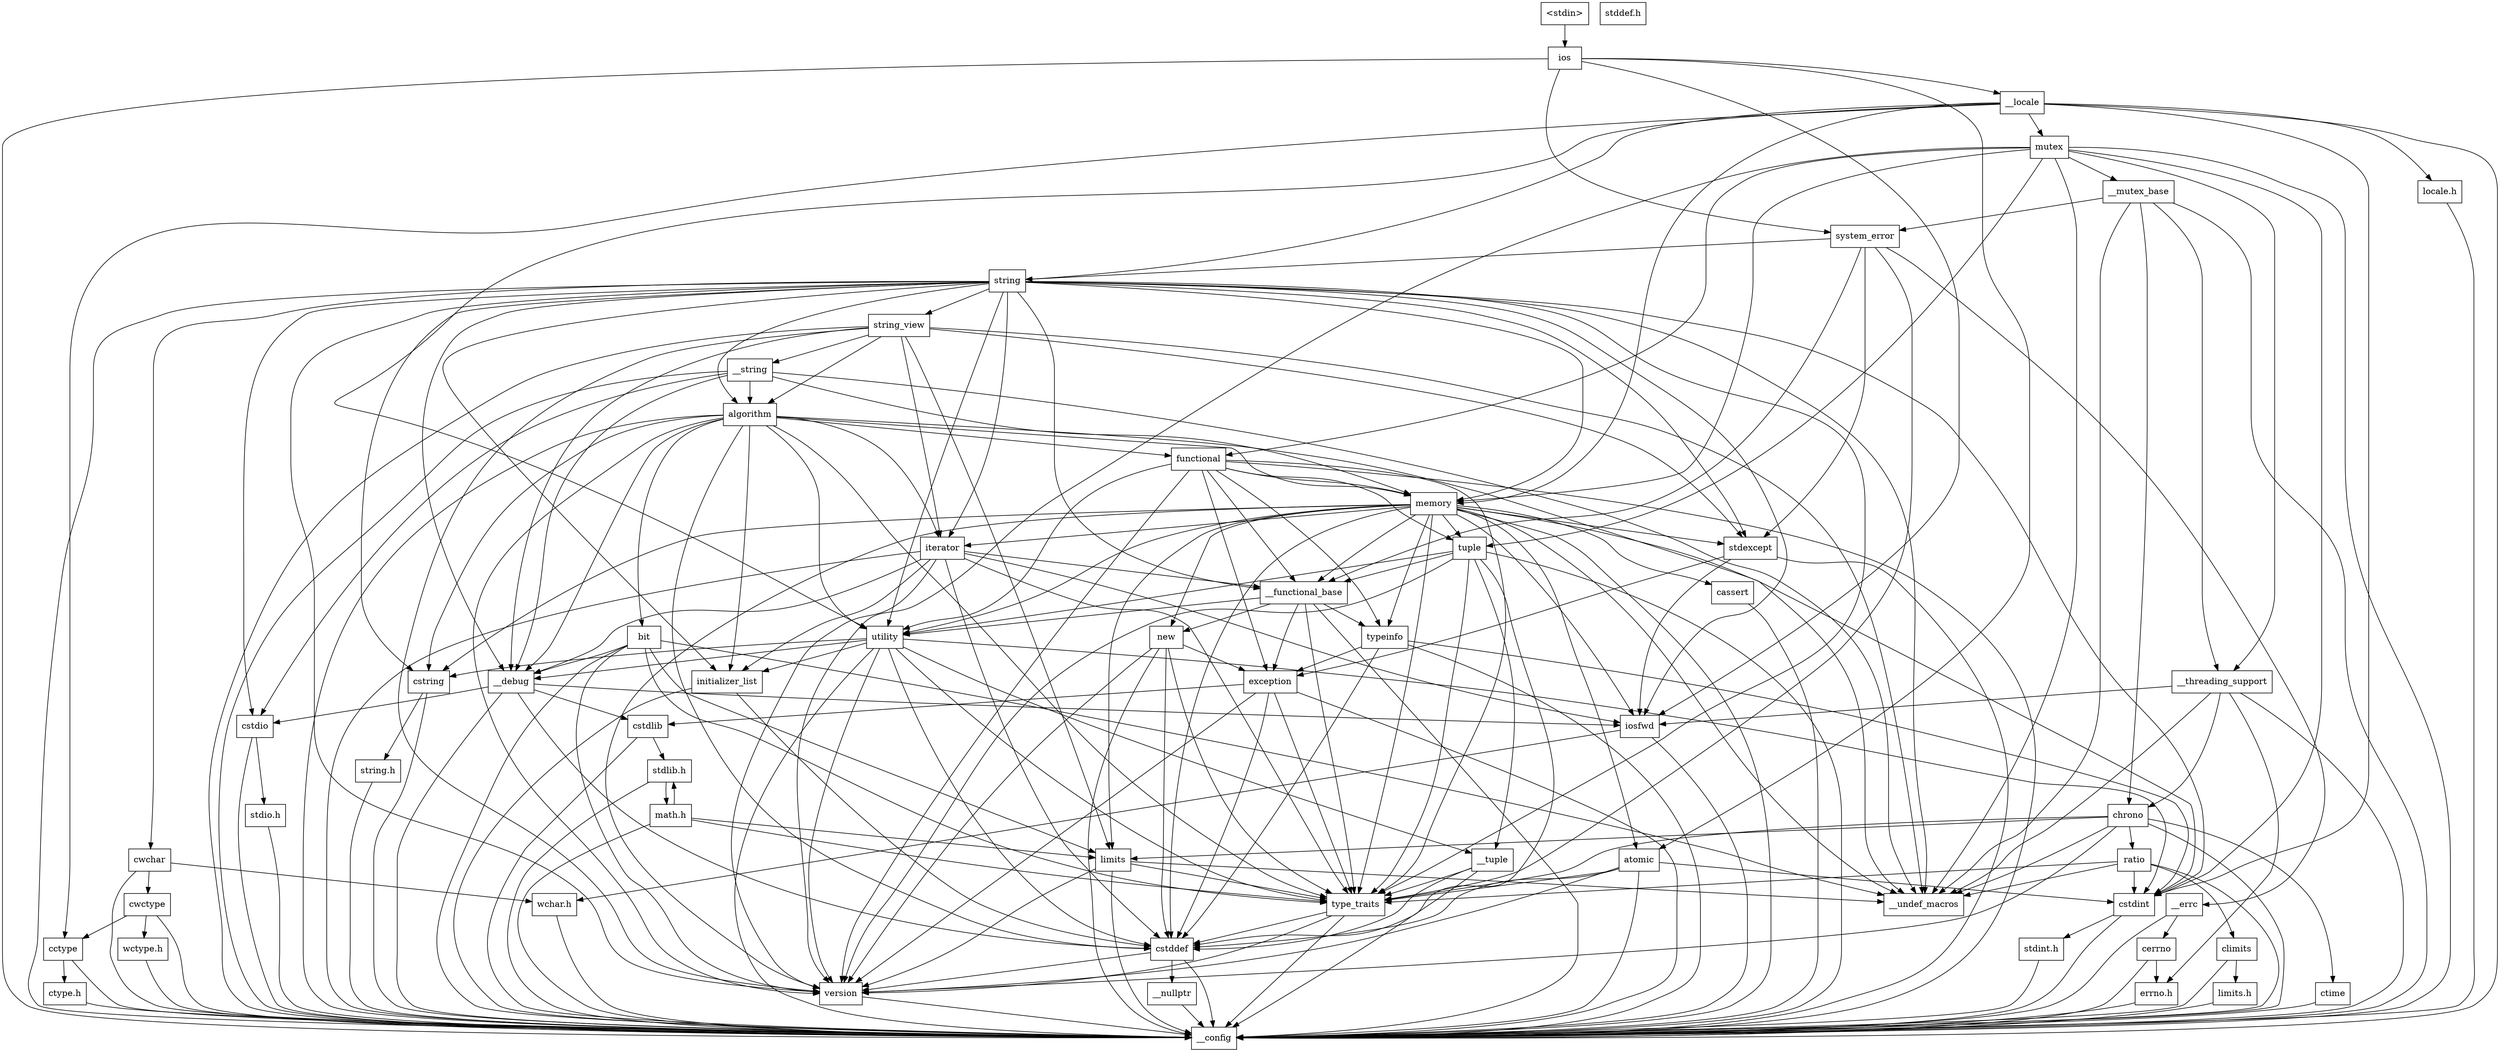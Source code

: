digraph "dependencies" {
  header_0 [ shape="box", label="\<stdin\>" ];
  header_1 [ shape="box", label="ios" ];
  header_104 [ shape="box", label="memory" ];
  header_105 [ shape="box", label="typeinfo" ];
  header_106 [ shape="box", label="exception" ];
  header_107 [ shape="box", label="new" ];
  header_108 [ shape="box", label="iterator" ];
  header_109 [ shape="box", label="__functional_base" ];
  header_11 [ shape="box", label="iosfwd" ];
  header_110 [ shape="box", label="tuple" ];
  header_111 [ shape="box", label="stdexcept" ];
  header_112 [ shape="box", label="cassert" ];
  header_114 [ shape="box", label="atomic" ];
  header_115 [ shape="box", label="functional" ];
  header_116 [ shape="box", label="bit" ];
  header_117 [ shape="box", label="cwchar" ];
  header_118 [ shape="box", label="cwctype" ];
  header_119 [ shape="box", label="cctype" ];
  header_12 [ shape="box", label="wchar.h" ];
  header_120 [ shape="box", label="ctype.h" ];
  header_122 [ shape="box", label="wctype.h" ];
  header_125 [ shape="box", label="mutex" ];
  header_126 [ shape="box", label="__mutex_base" ];
  header_127 [ shape="box", label="chrono" ];
  header_128 [ shape="box", label="ctime" ];
  header_134 [ shape="box", label="ratio" ];
  header_135 [ shape="box", label="climits" ];
  header_136 [ shape="box", label="limits.h" ];
  header_145 [ shape="box", label="system_error" ];
  header_146 [ shape="box", label="__errc" ];
  header_147 [ shape="box", label="cerrno" ];
  header_148 [ shape="box", label="errno.h" ];
  header_156 [ shape="box", label="__threading_support" ];
  header_162 [ shape="box", label="locale.h" ];
  header_17 [ shape="box", label="stddef.h" ];
  header_2 [ shape="box", label="__config" ];
  header_28 [ shape="box", label="__locale" ];
  header_29 [ shape="box", label="string" ];
  header_30 [ shape="box", label="string_view" ];
  header_31 [ shape="box", label="__string" ];
  header_32 [ shape="box", label="algorithm" ];
  header_33 [ shape="box", label="initializer_list" ];
  header_34 [ shape="box", label="cstddef" ];
  header_35 [ shape="box", label="version" ];
  header_37 [ shape="box", label="__nullptr" ];
  header_38 [ shape="box", label="type_traits" ];
  header_39 [ shape="box", label="cstring" ];
  header_40 [ shape="box", label="string.h" ];
  header_43 [ shape="box", label="utility" ];
  header_44 [ shape="box", label="__tuple" ];
  header_45 [ shape="box", label="cstdint" ];
  header_46 [ shape="box", label="stdint.h" ];
  header_53 [ shape="box", label="__debug" ];
  header_54 [ shape="box", label="cstdlib" ];
  header_55 [ shape="box", label="stdlib.h" ];
  header_80 [ shape="box", label="math.h" ];
  header_92 [ shape="box", label="limits" ];
  header_93 [ shape="box", label="__undef_macros" ];
  header_94 [ shape="box", label="cstdio" ];
  header_95 [ shape="box", label="stdio.h" ];
  header_118 -> header_2;
  header_118 -> header_122;
  header_118 -> header_119;
  header_119 -> header_2;
  header_119 -> header_120;
  header_114 -> header_34;
  header_114 -> header_35;
  header_114 -> header_2;
  header_114 -> header_45;
  header_114 -> header_38;
  header_115 -> header_109;
  header_115 -> header_38;
  header_115 -> header_35;
  header_115 -> header_2;
  header_115 -> header_104;
  header_115 -> header_105;
  header_115 -> header_43;
  header_115 -> header_106;
  header_115 -> header_110;
  header_116 -> header_35;
  header_116 -> header_38;
  header_116 -> header_53;
  header_116 -> header_2;
  header_116 -> header_92;
  header_116 -> header_93;
  header_117 -> header_2;
  header_117 -> header_118;
  header_117 -> header_12;
  header_112 -> header_2;
  header_110 -> header_43;
  header_110 -> header_38;
  header_110 -> header_34;
  header_110 -> header_35;
  header_110 -> header_44;
  header_110 -> header_109;
  header_110 -> header_2;
  header_111 -> header_106;
  header_111 -> header_2;
  header_111 -> header_11;
  header_46 -> header_2;
  header_45 -> header_46;
  header_45 -> header_2;
  header_44 -> header_34;
  header_44 -> header_2;
  header_44 -> header_38;
  header_43 -> header_53;
  header_43 -> header_38;
  header_43 -> header_39;
  header_43 -> header_34;
  header_43 -> header_35;
  header_43 -> header_33;
  header_43 -> header_45;
  header_43 -> header_44;
  header_43 -> header_2;
  header_40 -> header_2;
  header_105 -> header_34;
  header_105 -> header_106;
  header_105 -> header_2;
  header_105 -> header_45;
  header_104 -> header_109;
  header_104 -> header_11;
  header_104 -> header_38;
  header_104 -> header_39;
  header_104 -> header_34;
  header_104 -> header_35;
  header_104 -> header_45;
  header_104 -> header_92;
  header_104 -> header_2;
  header_104 -> header_108;
  header_104 -> header_105;
  header_104 -> header_43;
  header_104 -> header_107;
  header_104 -> header_111;
  header_104 -> header_112;
  header_104 -> header_114;
  header_104 -> header_110;
  header_104 -> header_93;
  header_107 -> header_34;
  header_107 -> header_35;
  header_107 -> header_2;
  header_107 -> header_106;
  header_107 -> header_38;
  header_106 -> header_2;
  header_106 -> header_34;
  header_106 -> header_35;
  header_106 -> header_54;
  header_106 -> header_38;
  header_0 -> header_1;
  header_1 -> header_2;
  header_1 -> header_114;
  header_1 -> header_145;
  header_1 -> header_11;
  header_1 -> header_28;
  header_53 -> header_94;
  header_53 -> header_2;
  header_53 -> header_34;
  header_53 -> header_54;
  header_53 -> header_11;
  header_54 -> header_2;
  header_54 -> header_55;
  header_55 -> header_80;
  header_55 -> header_2;
  header_134 -> header_45;
  header_134 -> header_2;
  header_134 -> header_135;
  header_134 -> header_38;
  header_134 -> header_93;
  header_135 -> header_2;
  header_135 -> header_136;
  header_136 -> header_2;
  header_29 -> header_43;
  header_29 -> header_53;
  header_29 -> header_11;
  header_29 -> header_38;
  header_29 -> header_39;
  header_29 -> header_35;
  header_29 -> header_32;
  header_29 -> header_33;
  header_29 -> header_30;
  header_29 -> header_45;
  header_29 -> header_2;
  header_29 -> header_108;
  header_29 -> header_104;
  header_29 -> header_94;
  header_29 -> header_109;
  header_29 -> header_111;
  header_29 -> header_117;
  header_29 -> header_93;
  header_28 -> header_43;
  header_28 -> header_29;
  header_28 -> header_125;
  header_28 -> header_45;
  header_28 -> header_2;
  header_28 -> header_119;
  header_28 -> header_104;
  header_28 -> header_162;
  header_127 -> header_38;
  header_127 -> header_35;
  header_127 -> header_2;
  header_127 -> header_134;
  header_127 -> header_128;
  header_127 -> header_92;
  header_127 -> header_93;
  header_126 -> header_127;
  header_126 -> header_145;
  header_126 -> header_156;
  header_126 -> header_2;
  header_126 -> header_93;
  header_125 -> header_156;
  header_125 -> header_35;
  header_125 -> header_126;
  header_125 -> header_45;
  header_125 -> header_2;
  header_125 -> header_104;
  header_125 -> header_115;
  header_125 -> header_110;
  header_125 -> header_93;
  header_122 -> header_2;
  header_120 -> header_2;
  header_128 -> header_2;
  header_38 -> header_34;
  header_38 -> header_35;
  header_38 -> header_2;
  header_39 -> header_2;
  header_39 -> header_40;
  header_37 -> header_2;
  header_34 -> header_37;
  header_34 -> header_35;
  header_34 -> header_2;
  header_35 -> header_2;
  header_32 -> header_53;
  header_32 -> header_38;
  header_32 -> header_39;
  header_32 -> header_34;
  header_32 -> header_35;
  header_32 -> header_33;
  header_32 -> header_2;
  header_32 -> header_108;
  header_32 -> header_104;
  header_32 -> header_116;
  header_32 -> header_43;
  header_32 -> header_115;
  header_32 -> header_93;
  header_33 -> header_34;
  header_33 -> header_2;
  header_30 -> header_53;
  header_30 -> header_35;
  header_30 -> header_32;
  header_30 -> header_31;
  header_30 -> header_2;
  header_30 -> header_108;
  header_30 -> header_111;
  header_30 -> header_92;
  header_30 -> header_93;
  header_31 -> header_53;
  header_31 -> header_32;
  header_31 -> header_2;
  header_31 -> header_94;
  header_31 -> header_104;
  header_31 -> header_93;
  header_156 -> header_127;
  header_156 -> header_148;
  header_156 -> header_2;
  header_156 -> header_11;
  header_156 -> header_93;
  header_109 -> header_38;
  header_109 -> header_2;
  header_109 -> header_105;
  header_109 -> header_43;
  header_109 -> header_107;
  header_109 -> header_106;
  header_108 -> header_53;
  header_108 -> header_11;
  header_108 -> header_38;
  header_108 -> header_34;
  header_108 -> header_35;
  header_108 -> header_33;
  header_108 -> header_109;
  header_108 -> header_2;
  header_80 -> header_38;
  header_80 -> header_2;
  header_80 -> header_55;
  header_80 -> header_92;
  header_145 -> header_109;
  header_145 -> header_146;
  header_145 -> header_29;
  header_145 -> header_38;
  header_145 -> header_111;
  header_147 -> header_148;
  header_147 -> header_2;
  header_146 -> header_2;
  header_146 -> header_147;
  header_148 -> header_2;
  header_11 -> header_2;
  header_11 -> header_12;
  header_12 -> header_2;
  header_94 -> header_95;
  header_94 -> header_2;
  header_95 -> header_2;
  header_92 -> header_35;
  header_92 -> header_2;
  header_92 -> header_38;
  header_92 -> header_93;
  header_162 -> header_2;
}